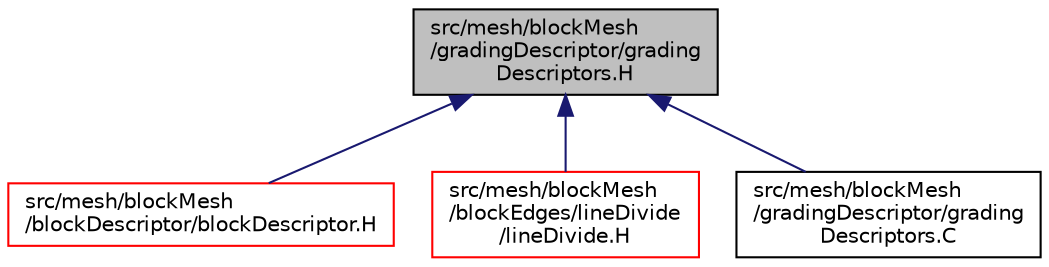 digraph "src/mesh/blockMesh/gradingDescriptor/gradingDescriptors.H"
{
  bgcolor="transparent";
  edge [fontname="Helvetica",fontsize="10",labelfontname="Helvetica",labelfontsize="10"];
  node [fontname="Helvetica",fontsize="10",shape=record];
  Node1 [label="src/mesh/blockMesh\l/gradingDescriptor/grading\lDescriptors.H",height=0.2,width=0.4,color="black", fillcolor="grey75", style="filled" fontcolor="black"];
  Node1 -> Node2 [dir="back",color="midnightblue",fontsize="10",style="solid",fontname="Helvetica"];
  Node2 [label="src/mesh/blockMesh\l/blockDescriptor/blockDescriptor.H",height=0.2,width=0.4,color="red",URL="$blockDescriptor_8H.html"];
  Node1 -> Node3 [dir="back",color="midnightblue",fontsize="10",style="solid",fontname="Helvetica"];
  Node3 [label="src/mesh/blockMesh\l/blockEdges/lineDivide\l/lineDivide.H",height=0.2,width=0.4,color="red",URL="$lineDivide_8H.html"];
  Node1 -> Node4 [dir="back",color="midnightblue",fontsize="10",style="solid",fontname="Helvetica"];
  Node4 [label="src/mesh/blockMesh\l/gradingDescriptor/grading\lDescriptors.C",height=0.2,width=0.4,color="black",URL="$gradingDescriptors_8C.html"];
}
